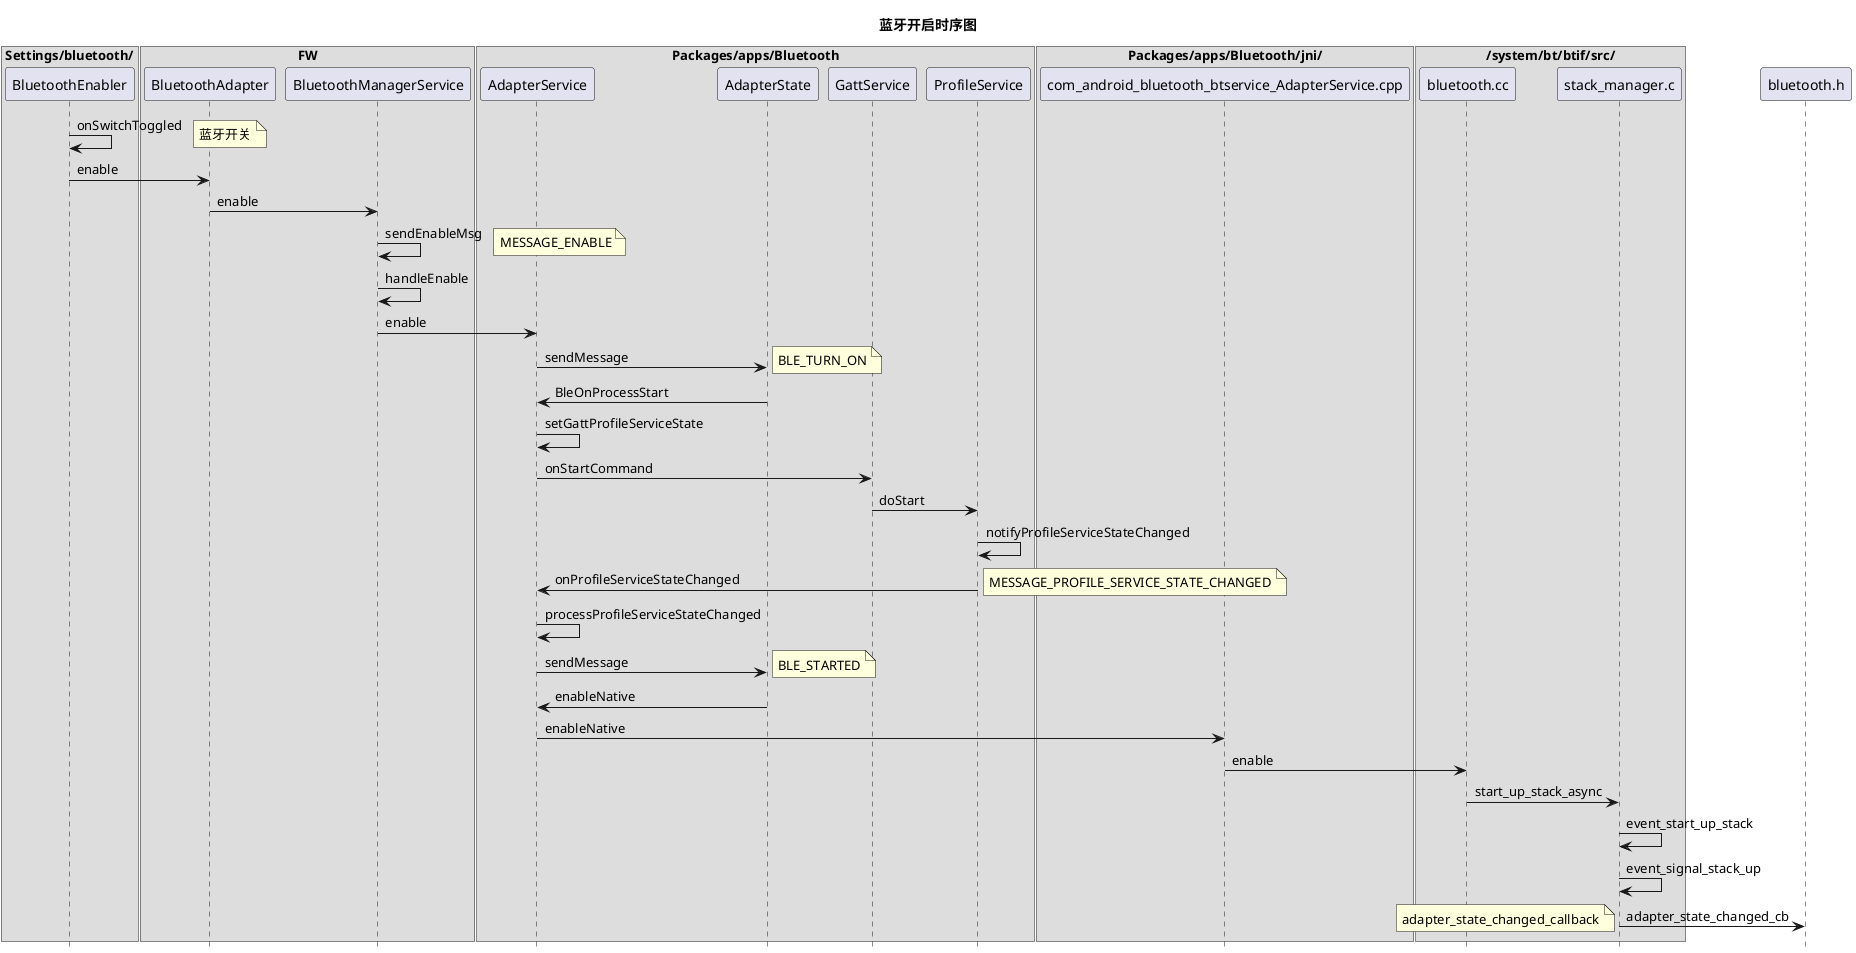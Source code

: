 @startuml
title 蓝牙开启时序图
hide footbox


box "Settings/bluetooth/"
participant BluetoothEnabler
end box
BluetoothEnabler -> BluetoothEnabler: onSwitchToggled
note right: 蓝牙开关
BluetoothEnabler -> BluetoothAdapter: enable


box "FW"
participant BluetoothAdapter
participant BluetoothManagerService
end box
BluetoothAdapter->BluetoothManagerService: enable
BluetoothManagerService->BluetoothManagerService:sendEnableMsg
note right:MESSAGE_ENABLE
BluetoothManagerService->BluetoothManagerService:handleEnable
BluetoothManagerService->AdapterService:enable


box "Packages/apps/Bluetooth"
participant AdapterService
participant AdapterState
participant GattService
participant ProfileService
end box
AdapterService -> AdapterState: sendMessage
note right:BLE_TURN_ON
AdapterState -> AdapterService:BleOnProcessStart
AdapterService -> AdapterService: setGattProfileServiceState
AdapterService -> GattService: onStartCommand
GattService -> ProfileService:doStart
ProfileService -> ProfileService:notifyProfileServiceStateChanged
ProfileService->AdapterService: onProfileServiceStateChanged
note right:MESSAGE_PROFILE_SERVICE_STATE_CHANGED
AdapterService->AdapterService:processProfileServiceStateChanged
AdapterService->AdapterState:sendMessage
note right:BLE_STARTED
AdapterState->AdapterService:enableNative

box "Packages/apps/Bluetooth/jni/"
participant com_android_bluetooth_btservice_AdapterService.cpp
end box
AdapterService-> com_android_bluetooth_btservice_AdapterService.cpp:enableNative
com_android_bluetooth_btservice_AdapterService.cpp->bluetooth.cc: enable


box "/system/bt/btif/src/"
participant bluetooth.cc
participant stack_manager.c
end box
bluetooth.cc->stack_manager.c:start_up_stack_async
stack_manager.c->stack_manager.c:event_start_up_stack
stack_manager.c->stack_manager.c:event_signal_stack_up
stack_manager.c->bluetooth.h:adapter_state_changed_cb
note left:adapter_state_changed_callback


@enduml